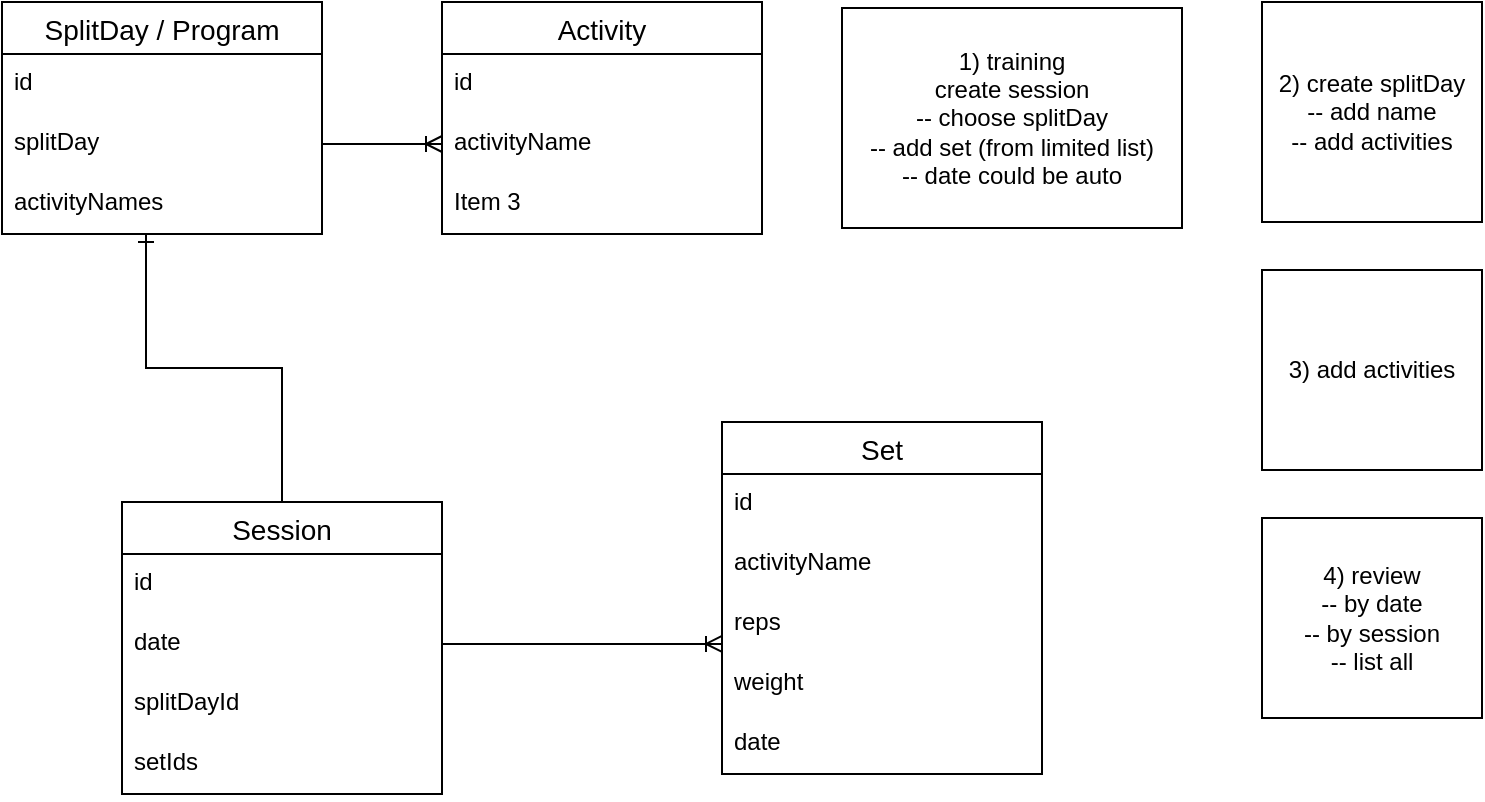 <mxfile version="13.7.3" type="device" pages="7"><diagram name="model" id="e56a1550-8fbb-45ad-956c-1786394a9013"><mxGraphModel dx="772" dy="498" grid="1" gridSize="10" guides="1" tooltips="1" connect="1" arrows="1" fold="1" page="1" pageScale="1" pageWidth="1169" pageHeight="827" background="#ffffff" math="0" shadow="0"><root><mxCell id="0"/><mxCell id="1" parent="0"/><mxCell id="hxeXCQE0rkDDmRdpliMv-6" value="SplitDay / Program" style="swimlane;fontStyle=0;childLayout=stackLayout;horizontal=1;startSize=26;horizontalStack=0;resizeParent=1;resizeParentMax=0;resizeLast=0;collapsible=1;marginBottom=0;align=center;fontSize=14;" vertex="1" parent="1"><mxGeometry x="50" y="180" width="160" height="116" as="geometry"><mxRectangle x="300" y="400" width="150" height="26" as="alternateBounds"/></mxGeometry></mxCell><mxCell id="hxeXCQE0rkDDmRdpliMv-8" value="id" style="text;strokeColor=none;fillColor=none;spacingLeft=4;spacingRight=4;overflow=hidden;rotatable=0;points=[[0,0.5],[1,0.5]];portConstraint=eastwest;fontSize=12;" vertex="1" parent="hxeXCQE0rkDDmRdpliMv-6"><mxGeometry y="26" width="160" height="30" as="geometry"/></mxCell><mxCell id="hxeXCQE0rkDDmRdpliMv-7" value="splitDay" style="text;strokeColor=none;fillColor=none;spacingLeft=4;spacingRight=4;overflow=hidden;rotatable=0;points=[[0,0.5],[1,0.5]];portConstraint=eastwest;fontSize=12;" vertex="1" parent="hxeXCQE0rkDDmRdpliMv-6"><mxGeometry y="56" width="160" height="30" as="geometry"/></mxCell><mxCell id="hxeXCQE0rkDDmRdpliMv-9" value="activityNames&#10;" style="text;strokeColor=none;fillColor=none;spacingLeft=4;spacingRight=4;overflow=hidden;rotatable=0;points=[[0,0.5],[1,0.5]];portConstraint=eastwest;fontSize=12;" vertex="1" parent="hxeXCQE0rkDDmRdpliMv-6"><mxGeometry y="86" width="160" height="30" as="geometry"/></mxCell><mxCell id="hxeXCQE0rkDDmRdpliMv-2" value="Activity" style="swimlane;fontStyle=0;childLayout=stackLayout;horizontal=1;startSize=26;horizontalStack=0;resizeParent=1;resizeParentMax=0;resizeLast=0;collapsible=1;marginBottom=0;align=center;fontSize=14;" vertex="1" parent="1"><mxGeometry x="270" y="180" width="160" height="116" as="geometry"/></mxCell><mxCell id="hxeXCQE0rkDDmRdpliMv-3" value="id" style="text;strokeColor=none;fillColor=none;spacingLeft=4;spacingRight=4;overflow=hidden;rotatable=0;points=[[0,0.5],[1,0.5]];portConstraint=eastwest;fontSize=12;" vertex="1" parent="hxeXCQE0rkDDmRdpliMv-2"><mxGeometry y="26" width="160" height="30" as="geometry"/></mxCell><mxCell id="hxeXCQE0rkDDmRdpliMv-4" value="activityName" style="text;strokeColor=none;fillColor=none;spacingLeft=4;spacingRight=4;overflow=hidden;rotatable=0;points=[[0,0.5],[1,0.5]];portConstraint=eastwest;fontSize=12;" vertex="1" parent="hxeXCQE0rkDDmRdpliMv-2"><mxGeometry y="56" width="160" height="30" as="geometry"/></mxCell><mxCell id="hxeXCQE0rkDDmRdpliMv-5" value="Item 3" style="text;strokeColor=none;fillColor=none;spacingLeft=4;spacingRight=4;overflow=hidden;rotatable=0;points=[[0,0.5],[1,0.5]];portConstraint=eastwest;fontSize=12;" vertex="1" parent="hxeXCQE0rkDDmRdpliMv-2"><mxGeometry y="86" width="160" height="30" as="geometry"/></mxCell><mxCell id="hxeXCQE0rkDDmRdpliMv-10" value="Set" style="swimlane;fontStyle=0;childLayout=stackLayout;horizontal=1;startSize=26;horizontalStack=0;resizeParent=1;resizeParentMax=0;resizeLast=0;collapsible=1;marginBottom=0;align=center;fontSize=14;" vertex="1" parent="1"><mxGeometry x="410" y="390" width="160" height="176" as="geometry"><mxRectangle x="100" y="320" width="80" height="26" as="alternateBounds"/></mxGeometry></mxCell><mxCell id="hxeXCQE0rkDDmRdpliMv-11" value="id" style="text;strokeColor=none;fillColor=none;spacingLeft=4;spacingRight=4;overflow=hidden;rotatable=0;points=[[0,0.5],[1,0.5]];portConstraint=eastwest;fontSize=12;" vertex="1" parent="hxeXCQE0rkDDmRdpliMv-10"><mxGeometry y="26" width="160" height="30" as="geometry"/></mxCell><mxCell id="hxeXCQE0rkDDmRdpliMv-13" value="activityName" style="text;strokeColor=none;fillColor=none;spacingLeft=4;spacingRight=4;overflow=hidden;rotatable=0;points=[[0,0.5],[1,0.5]];portConstraint=eastwest;fontSize=12;" vertex="1" parent="hxeXCQE0rkDDmRdpliMv-10"><mxGeometry y="56" width="160" height="30" as="geometry"/></mxCell><mxCell id="hxeXCQE0rkDDmRdpliMv-17" value="reps" style="text;strokeColor=none;fillColor=none;spacingLeft=4;spacingRight=4;overflow=hidden;rotatable=0;points=[[0,0.5],[1,0.5]];portConstraint=eastwest;fontSize=12;" vertex="1" parent="hxeXCQE0rkDDmRdpliMv-10"><mxGeometry y="86" width="160" height="30" as="geometry"/></mxCell><mxCell id="hxeXCQE0rkDDmRdpliMv-18" value="weight" style="text;strokeColor=none;fillColor=none;spacingLeft=4;spacingRight=4;overflow=hidden;rotatable=0;points=[[0,0.5],[1,0.5]];portConstraint=eastwest;fontSize=12;" vertex="1" parent="hxeXCQE0rkDDmRdpliMv-10"><mxGeometry y="116" width="160" height="30" as="geometry"/></mxCell><mxCell id="hxeXCQE0rkDDmRdpliMv-12" value="date" style="text;strokeColor=none;fillColor=none;spacingLeft=4;spacingRight=4;overflow=hidden;rotatable=0;points=[[0,0.5],[1,0.5]];portConstraint=eastwest;fontSize=12;" vertex="1" parent="hxeXCQE0rkDDmRdpliMv-10"><mxGeometry y="146" width="160" height="30" as="geometry"/></mxCell><mxCell id="hxeXCQE0rkDDmRdpliMv-29" style="edgeStyle=orthogonalEdgeStyle;rounded=0;orthogonalLoop=1;jettySize=auto;html=1;exitX=0.5;exitY=0;exitDx=0;exitDy=0;entryX=0.45;entryY=1;entryDx=0;entryDy=0;entryPerimeter=0;endArrow=ERone;endFill=0;" edge="1" parent="1" source="hxeXCQE0rkDDmRdpliMv-23" target="hxeXCQE0rkDDmRdpliMv-9"><mxGeometry relative="1" as="geometry"/></mxCell><mxCell id="hxeXCQE0rkDDmRdpliMv-23" value="Session" style="swimlane;fontStyle=0;childLayout=stackLayout;horizontal=1;startSize=26;horizontalStack=0;resizeParent=1;resizeParentMax=0;resizeLast=0;collapsible=1;marginBottom=0;align=center;fontSize=14;" vertex="1" parent="1"><mxGeometry x="110" y="430" width="160" height="146" as="geometry"/></mxCell><mxCell id="hxeXCQE0rkDDmRdpliMv-24" value="id" style="text;strokeColor=none;fillColor=none;spacingLeft=4;spacingRight=4;overflow=hidden;rotatable=0;points=[[0,0.5],[1,0.5]];portConstraint=eastwest;fontSize=12;" vertex="1" parent="hxeXCQE0rkDDmRdpliMv-23"><mxGeometry y="26" width="160" height="30" as="geometry"/></mxCell><mxCell id="hxeXCQE0rkDDmRdpliMv-25" value="date" style="text;strokeColor=none;fillColor=none;spacingLeft=4;spacingRight=4;overflow=hidden;rotatable=0;points=[[0,0.5],[1,0.5]];portConstraint=eastwest;fontSize=12;" vertex="1" parent="hxeXCQE0rkDDmRdpliMv-23"><mxGeometry y="56" width="160" height="30" as="geometry"/></mxCell><mxCell id="hxeXCQE0rkDDmRdpliMv-26" value="splitDayId" style="text;strokeColor=none;fillColor=none;spacingLeft=4;spacingRight=4;overflow=hidden;rotatable=0;points=[[0,0.5],[1,0.5]];portConstraint=eastwest;fontSize=12;" vertex="1" parent="hxeXCQE0rkDDmRdpliMv-23"><mxGeometry y="86" width="160" height="30" as="geometry"/></mxCell><mxCell id="LefXCRgJkV4WbZmMRyTQ-2" value="setIds" style="text;strokeColor=none;fillColor=none;spacingLeft=4;spacingRight=4;overflow=hidden;rotatable=0;points=[[0,0.5],[1,0.5]];portConstraint=eastwest;fontSize=12;" vertex="1" parent="hxeXCQE0rkDDmRdpliMv-23"><mxGeometry y="116" width="160" height="30" as="geometry"/></mxCell><mxCell id="hxeXCQE0rkDDmRdpliMv-28" style="edgeStyle=orthogonalEdgeStyle;rounded=0;orthogonalLoop=1;jettySize=auto;html=1;endArrow=ERoneToMany;endFill=0;" edge="1" parent="1" source="hxeXCQE0rkDDmRdpliMv-7" target="hxeXCQE0rkDDmRdpliMv-4"><mxGeometry relative="1" as="geometry"/></mxCell><mxCell id="hxeXCQE0rkDDmRdpliMv-30" style="edgeStyle=orthogonalEdgeStyle;rounded=0;orthogonalLoop=1;jettySize=auto;html=1;exitX=1;exitY=0.5;exitDx=0;exitDy=0;entryX=0;entryY=0.833;entryDx=0;entryDy=0;entryPerimeter=0;endArrow=ERoneToMany;endFill=0;" edge="1" parent="1" source="hxeXCQE0rkDDmRdpliMv-25" target="hxeXCQE0rkDDmRdpliMv-17"><mxGeometry relative="1" as="geometry"/></mxCell><mxCell id="hxeXCQE0rkDDmRdpliMv-31" value="1) training&lt;br&gt;create session&lt;br&gt;-- choose splitDay&lt;br&gt;-- add set (from limited list)&lt;br&gt;-- date could be auto" style="text;html=1;align=center;verticalAlign=middle;whiteSpace=wrap;rounded=0;strokeColor=#000000;" vertex="1" parent="1"><mxGeometry x="470" y="183" width="170" height="110" as="geometry"/></mxCell><mxCell id="hxeXCQE0rkDDmRdpliMv-32" value="2) create splitDay&lt;br&gt;-- add name&lt;br&gt;-- add activities" style="text;html=1;fillColor=none;align=center;verticalAlign=middle;whiteSpace=wrap;rounded=0;strokeColor=#000000;" vertex="1" parent="1"><mxGeometry x="680" y="180" width="110" height="110" as="geometry"/></mxCell><mxCell id="hxeXCQE0rkDDmRdpliMv-33" value="3) add activities" style="text;html=1;fillColor=none;align=center;verticalAlign=middle;whiteSpace=wrap;rounded=0;strokeColor=#000000;" vertex="1" parent="1"><mxGeometry x="680" y="314" width="110" height="100" as="geometry"/></mxCell><mxCell id="hxeXCQE0rkDDmRdpliMv-34" value="4) review&lt;br&gt;-- by date&lt;br&gt;-- by session&lt;br&gt;-- list all" style="text;html=1;fillColor=none;align=center;verticalAlign=middle;whiteSpace=wrap;rounded=0;strokeColor=#000000;" vertex="1" parent="1"><mxGeometry x="680" y="438" width="110" height="100" as="geometry"/></mxCell></root></mxGraphModel></diagram><diagram id="U29WNVUZx1ff4oOLxDIB" name="flow"><mxGraphModel dx="772" dy="498" grid="1" gridSize="10" guides="1" tooltips="1" connect="1" arrows="1" fold="1" page="1" pageScale="1" pageWidth="1169" pageHeight="827" math="0" shadow="0"><root><mxCell id="My7EtvbZ8KeSPH-eUlnA-0"/><mxCell id="My7EtvbZ8KeSPH-eUlnA-1" parent="My7EtvbZ8KeSPH-eUlnA-0"/><mxCell id="RtLiCF720VsMJIzjcO2P-3" style="edgeStyle=orthogonalEdgeStyle;rounded=0;orthogonalLoop=1;jettySize=auto;html=1;exitX=1;exitY=0.5;exitDx=0;exitDy=0;entryX=0;entryY=0.5;entryDx=0;entryDy=0;endArrow=classicThin;endFill=1;" edge="1" parent="My7EtvbZ8KeSPH-eUlnA-1" source="My7EtvbZ8KeSPH-eUlnA-2" target="My7EtvbZ8KeSPH-eUlnA-3"><mxGeometry relative="1" as="geometry"/></mxCell><mxCell id="My7EtvbZ8KeSPH-eUlnA-2" value="Choose train&lt;br&gt;" style="rounded=0;whiteSpace=wrap;html=1;strokeColor=#000000;" vertex="1" parent="My7EtvbZ8KeSPH-eUlnA-1"><mxGeometry x="100" y="80" width="120" height="60" as="geometry"/></mxCell><mxCell id="RtLiCF720VsMJIzjcO2P-4" style="edgeStyle=orthogonalEdgeStyle;rounded=0;orthogonalLoop=1;jettySize=auto;html=1;exitX=1;exitY=0.5;exitDx=0;exitDy=0;entryX=0;entryY=0.5;entryDx=0;entryDy=0;endArrow=classicThin;endFill=1;" edge="1" parent="My7EtvbZ8KeSPH-eUlnA-1" source="My7EtvbZ8KeSPH-eUlnA-3" target="My7EtvbZ8KeSPH-eUlnA-4"><mxGeometry relative="1" as="geometry"/></mxCell><mxCell id="RtLiCF720VsMJIzjcO2P-8" style="edgeStyle=orthogonalEdgeStyle;rounded=0;orthogonalLoop=1;jettySize=auto;html=1;exitX=0.5;exitY=1;exitDx=0;exitDy=0;entryX=0.5;entryY=0;entryDx=0;entryDy=0;endArrow=classicThin;endFill=1;" edge="1" parent="My7EtvbZ8KeSPH-eUlnA-1" source="My7EtvbZ8KeSPH-eUlnA-3" target="My7EtvbZ8KeSPH-eUlnA-5"><mxGeometry relative="1" as="geometry"/></mxCell><mxCell id="My7EtvbZ8KeSPH-eUlnA-3" value="Choose split day" style="rounded=0;whiteSpace=wrap;html=1;strokeColor=#000000;" vertex="1" parent="My7EtvbZ8KeSPH-eUlnA-1"><mxGeometry x="260" y="80" width="120" height="60" as="geometry"/></mxCell><mxCell id="My7EtvbZ8KeSPH-eUlnA-4" value="Record Set" style="rounded=0;whiteSpace=wrap;html=1;strokeColor=#000000;" vertex="1" parent="My7EtvbZ8KeSPH-eUlnA-1"><mxGeometry x="420" y="80" width="120" height="60" as="geometry"/></mxCell><mxCell id="RtLiCF720VsMJIzjcO2P-5" style="edgeStyle=orthogonalEdgeStyle;rounded=0;orthogonalLoop=1;jettySize=auto;html=1;exitX=1;exitY=0.5;exitDx=0;exitDy=0;entryX=0;entryY=0.5;entryDx=0;entryDy=0;endArrow=classicThin;endFill=1;" edge="1" parent="My7EtvbZ8KeSPH-eUlnA-1" source="My7EtvbZ8KeSPH-eUlnA-5" target="My7EtvbZ8KeSPH-eUlnA-6"><mxGeometry relative="1" as="geometry"/></mxCell><mxCell id="My7EtvbZ8KeSPH-eUlnA-5" value="Split days" style="rounded=0;whiteSpace=wrap;html=1;strokeColor=#000000;" vertex="1" parent="My7EtvbZ8KeSPH-eUlnA-1"><mxGeometry x="100" y="180" width="120" height="60" as="geometry"/></mxCell><mxCell id="RtLiCF720VsMJIzjcO2P-6" style="edgeStyle=orthogonalEdgeStyle;rounded=0;orthogonalLoop=1;jettySize=auto;html=1;exitX=1;exitY=0.5;exitDx=0;exitDy=0;entryX=0;entryY=0.5;entryDx=0;entryDy=0;endArrow=classicThin;endFill=1;" edge="1" parent="My7EtvbZ8KeSPH-eUlnA-1" source="My7EtvbZ8KeSPH-eUlnA-6" target="My7EtvbZ8KeSPH-eUlnA-7"><mxGeometry relative="1" as="geometry"/></mxCell><mxCell id="My7EtvbZ8KeSPH-eUlnA-6" value="List" style="rounded=0;whiteSpace=wrap;html=1;strokeColor=#000000;" vertex="1" parent="My7EtvbZ8KeSPH-eUlnA-1"><mxGeometry x="260" y="180" width="120" height="60" as="geometry"/></mxCell><mxCell id="RtLiCF720VsMJIzjcO2P-9" style="edgeStyle=orthogonalEdgeStyle;rounded=0;orthogonalLoop=1;jettySize=auto;html=1;exitX=0.5;exitY=0;exitDx=0;exitDy=0;entryX=0.5;entryY=1;entryDx=0;entryDy=0;endArrow=classicThin;endFill=1;" edge="1" parent="My7EtvbZ8KeSPH-eUlnA-1" source="My7EtvbZ8KeSPH-eUlnA-7" target="My7EtvbZ8KeSPH-eUlnA-4"><mxGeometry relative="1" as="geometry"/></mxCell><mxCell id="My7EtvbZ8KeSPH-eUlnA-7" value="Add edit delete" style="rounded=0;whiteSpace=wrap;html=1;strokeColor=#000000;" vertex="1" parent="My7EtvbZ8KeSPH-eUlnA-1"><mxGeometry x="420" y="180" width="120" height="60" as="geometry"/></mxCell><mxCell id="RtLiCF720VsMJIzjcO2P-7" style="edgeStyle=orthogonalEdgeStyle;rounded=0;orthogonalLoop=1;jettySize=auto;html=1;exitX=1;exitY=0.5;exitDx=0;exitDy=0;entryX=0;entryY=0.5;entryDx=0;entryDy=0;endArrow=classicThin;endFill=1;" edge="1" parent="My7EtvbZ8KeSPH-eUlnA-1" source="RtLiCF720VsMJIzjcO2P-0" target="RtLiCF720VsMJIzjcO2P-1"><mxGeometry relative="1" as="geometry"/></mxCell><mxCell id="RtLiCF720VsMJIzjcO2P-0" value="Sessions - choose date" style="rounded=0;whiteSpace=wrap;html=1;strokeColor=#000000;" vertex="1" parent="My7EtvbZ8KeSPH-eUlnA-1"><mxGeometry x="100" y="330" width="120" height="60" as="geometry"/></mxCell><mxCell id="RtLiCF720VsMJIzjcO2P-2" style="edgeStyle=orthogonalEdgeStyle;rounded=0;orthogonalLoop=1;jettySize=auto;html=1;entryX=0;entryY=0.5;entryDx=0;entryDy=0;endArrow=classicThin;endFill=1;exitX=0.567;exitY=-0.033;exitDx=0;exitDy=0;exitPerimeter=0;" edge="1" parent="My7EtvbZ8KeSPH-eUlnA-1" source="RtLiCF720VsMJIzjcO2P-1" target="My7EtvbZ8KeSPH-eUlnA-5"><mxGeometry relative="1" as="geometry"><mxPoint x="330" y="280" as="sourcePoint"/><Array as="points"><mxPoint x="328" y="280"/><mxPoint x="80" y="280"/><mxPoint x="80" y="210"/></Array></mxGeometry></mxCell><mxCell id="RtLiCF720VsMJIzjcO2P-1" value="shows date, split day" style="rounded=0;whiteSpace=wrap;html=1;strokeColor=#000000;" vertex="1" parent="My7EtvbZ8KeSPH-eUlnA-1"><mxGeometry x="260" y="330" width="120" height="60" as="geometry"/></mxCell></root></mxGraphModel></diagram><diagram id="RTrsJOplxL_eZvSZX3Y9" name="page1"><mxGraphModel dx="772" dy="498" grid="1" gridSize="10" guides="1" tooltips="1" connect="1" arrows="1" fold="1" page="1" pageScale="1" pageWidth="1169" pageHeight="827" math="0" shadow="0"><root><mxCell id="L7fgd6xbtERkg5NQwa5y-0"/><mxCell id="L7fgd6xbtERkg5NQwa5y-1" parent="L7fgd6xbtERkg5NQwa5y-0"/><mxCell id="L7fgd6xbtERkg5NQwa5y-2" value="Nav" style="rounded=0;whiteSpace=wrap;html=1;strokeColor=#000000;" vertex="1" parent="L7fgd6xbtERkg5NQwa5y-1"><mxGeometry x="140" y="60" width="500" height="80" as="geometry"/></mxCell><mxCell id="L7fgd6xbtERkg5NQwa5y-3" value="New Session Button" style="rounded=0;whiteSpace=wrap;html=1;strokeColor=#000000;" vertex="1" parent="L7fgd6xbtERkg5NQwa5y-1"><mxGeometry x="140" y="160" width="500" height="60" as="geometry"/></mxCell><mxCell id="mWzNR6Pv6qsqAR--Gqvc-0" value="Last Session (Newest first) - Program Day - Date" style="rounded=0;whiteSpace=wrap;html=1;strokeColor=#000000;" vertex="1" parent="L7fgd6xbtERkg5NQwa5y-1"><mxGeometry x="140" y="230" width="500" height="160" as="geometry"/></mxCell><mxCell id="xDu4eCL0ooMmkLbVuh7o-0" value="More sessions" style="rounded=0;whiteSpace=wrap;html=1;strokeColor=#000000;" vertex="1" parent="L7fgd6xbtERkg5NQwa5y-1"><mxGeometry x="140" y="400" width="500" height="60" as="geometry"/></mxCell></root></mxGraphModel></diagram><diagram name="Record Session" id="g1uLQK70Z5dRj5o9NpPL"><mxGraphModel dx="772" dy="498" grid="1" gridSize="10" guides="1" tooltips="1" connect="1" arrows="1" fold="1" page="1" pageScale="1" pageWidth="1169" pageHeight="827" math="0" shadow="0"><root><mxCell id="jG9jWFYFfxTYj_QfUqsw-0"/><mxCell id="jG9jWFYFfxTYj_QfUqsw-1" parent="jG9jWFYFfxTYj_QfUqsw-0"/><mxCell id="jG9jWFYFfxTYj_QfUqsw-2" value="Nav" style="rounded=0;whiteSpace=wrap;html=1;strokeColor=#000000;" vertex="1" parent="jG9jWFYFfxTYj_QfUqsw-1"><mxGeometry x="140" y="60" width="500" height="80" as="geometry"/></mxCell><mxCell id="jG9jWFYFfxTYj_QfUqsw-3" value="Choose Program - shoulders / push / pull (drop down)" style="rounded=0;whiteSpace=wrap;html=1;strokeColor=#000000;" vertex="1" parent="jG9jWFYFfxTYj_QfUqsw-1"><mxGeometry x="140" y="150" width="350" height="60" as="geometry"/></mxCell><mxCell id="jG9jWFYFfxTYj_QfUqsw-4" value="Activity" style="rounded=0;whiteSpace=wrap;html=1;strokeColor=#000000;" vertex="1" parent="jG9jWFYFfxTYj_QfUqsw-1"><mxGeometry x="280" y="230" width="70" height="50" as="geometry"/></mxCell><mxCell id="jG9jWFYFfxTYj_QfUqsw-5" value="Add new program" style="rounded=0;whiteSpace=wrap;html=1;strokeColor=#000000;" vertex="1" parent="jG9jWFYFfxTYj_QfUqsw-1"><mxGeometry x="500" y="150" width="140" height="60" as="geometry"/></mxCell><mxCell id="jG9jWFYFfxTYj_QfUqsw-6" value="Reps" style="rounded=0;whiteSpace=wrap;html=1;strokeColor=#000000;" vertex="1" parent="jG9jWFYFfxTYj_QfUqsw-1"><mxGeometry x="370" y="230" width="60" height="50" as="geometry"/></mxCell><mxCell id="jG9jWFYFfxTYj_QfUqsw-7" value="Weight" style="rounded=0;whiteSpace=wrap;html=1;strokeColor=#000000;" vertex="1" parent="jG9jWFYFfxTYj_QfUqsw-1"><mxGeometry x="440" y="230" width="60" height="50" as="geometry"/></mxCell><mxCell id="jG9jWFYFfxTYj_QfUqsw-8" value="Del -" style="rounded=0;whiteSpace=wrap;html=1;strokeColor=#000000;" vertex="1" parent="jG9jWFYFfxTYj_QfUqsw-1"><mxGeometry x="580" y="230" width="60" height="50" as="geometry"/></mxCell><mxCell id="jG9jWFYFfxTYj_QfUqsw-9" value="Copy" style="rounded=0;whiteSpace=wrap;html=1;strokeColor=#000000;" vertex="1" parent="jG9jWFYFfxTYj_QfUqsw-1"><mxGeometry x="510" y="230" width="60" height="50" as="geometry"/></mxCell><mxCell id="jG9jWFYFfxTYj_QfUqsw-10" value="Date" style="rounded=0;whiteSpace=wrap;html=1;strokeColor=#000000;" vertex="1" parent="jG9jWFYFfxTYj_QfUqsw-1"><mxGeometry x="190" y="230" width="80" height="50" as="geometry"/></mxCell><mxCell id="jG9jWFYFfxTYj_QfUqsw-11" value="Activity" style="rounded=0;whiteSpace=wrap;html=1;strokeColor=#000000;" vertex="1" parent="jG9jWFYFfxTYj_QfUqsw-1"><mxGeometry x="280" y="290" width="70" height="50" as="geometry"/></mxCell><mxCell id="jG9jWFYFfxTYj_QfUqsw-12" value="Reps" style="rounded=0;whiteSpace=wrap;html=1;strokeColor=#000000;" vertex="1" parent="jG9jWFYFfxTYj_QfUqsw-1"><mxGeometry x="370" y="290" width="60" height="50" as="geometry"/></mxCell><mxCell id="jG9jWFYFfxTYj_QfUqsw-13" value="Weight" style="rounded=0;whiteSpace=wrap;html=1;strokeColor=#000000;" vertex="1" parent="jG9jWFYFfxTYj_QfUqsw-1"><mxGeometry x="440" y="290" width="60" height="50" as="geometry"/></mxCell><mxCell id="jG9jWFYFfxTYj_QfUqsw-14" value="Del -" style="rounded=0;whiteSpace=wrap;html=1;strokeColor=#000000;" vertex="1" parent="jG9jWFYFfxTYj_QfUqsw-1"><mxGeometry x="580" y="290" width="60" height="50" as="geometry"/></mxCell><mxCell id="jG9jWFYFfxTYj_QfUqsw-15" value="Copy" style="rounded=0;whiteSpace=wrap;html=1;strokeColor=#000000;" vertex="1" parent="jG9jWFYFfxTYj_QfUqsw-1"><mxGeometry x="510" y="290" width="60" height="50" as="geometry"/></mxCell><mxCell id="jG9jWFYFfxTYj_QfUqsw-16" value="Date" style="rounded=0;whiteSpace=wrap;html=1;strokeColor=#000000;" vertex="1" parent="jG9jWFYFfxTYj_QfUqsw-1"><mxGeometry x="190" y="290" width="80" height="50" as="geometry"/></mxCell><mxCell id="jG9jWFYFfxTYj_QfUqsw-17" value="1&lt;span style=&quot;color: rgba(0 , 0 , 0 , 0) ; font-family: monospace ; font-size: 0px&quot;&gt;%3CmxGraphModel%3E%3Croot%3E%3CmxCell%20id%3D%220%22%2F%3E%3CmxCell%20id%3D%221%22%20parent%3D%220%22%2F%3E%3CmxCell%20id%3D%222%22%20value%3D%22Activity%22%20style%3D%22rounded%3D0%3BwhiteSpace%3Dwrap%3Bhtml%3D1%3BstrokeColor%3D%23000000%3B%22%20vertex%3D%221%22%20parent%3D%221%22%3E%3CmxGeometry%20x%3D%22230%22%20y%3D%22230%22%20width%3D%22120%22%20height%3D%2250%22%20as%3D%22geometry%22%2F%3E%3C%2FmxCell%3E%3CmxCell%20id%3D%223%22%20value%3D%22Reps%22%20style%3D%22rounded%3D0%3BwhiteSpace%3Dwrap%3Bhtml%3D1%3BstrokeColor%3D%23000000%3B%22%20vertex%3D%221%22%20parent%3D%221%22%3E%3CmxGeometry%20x%3D%22370%22%20y%3D%22230%22%20width%3D%2260%22%20height%3D%2250%22%20as%3D%22geometry%22%2F%3E%3C%2FmxCell%3E%3CmxCell%20id%3D%224%22%20value%3D%22Weight%22%20style%3D%22rounded%3D0%3BwhiteSpace%3Dwrap%3Bhtml%3D1%3BstrokeColor%3D%23000000%3B%22%20vertex%3D%221%22%20parent%3D%221%22%3E%3CmxGeometry%20x%3D%22440%22%20y%3D%22230%22%20width%3D%2260%22%20height%3D%2250%22%20as%3D%22geometry%22%2F%3E%3C%2FmxCell%3E%3CmxCell%20id%3D%225%22%20value%3D%22Add%20%2B%22%20style%3D%22rounded%3D0%3BwhiteSpace%3Dwrap%3Bhtml%3D1%3BstrokeColor%3D%23000000%3B%22%20vertex%3D%221%22%20parent%3D%221%22%3E%3CmxGeometry%20x%3D%22580%22%20y%3D%22230%22%20width%3D%2260%22%20height%3D%2250%22%20as%3D%22geometry%22%2F%3E%3C%2FmxCell%3E%3CmxCell%20id%3D%226%22%20value%3D%22Copy%22%20style%3D%22rounded%3D0%3BwhiteSpace%3Dwrap%3Bhtml%3D1%3BstrokeColor%3D%23000000%3B%22%20vertex%3D%221%22%20parent%3D%221%22%3E%3CmxGeometry%20x%3D%22510%22%20y%3D%22230%22%20width%3D%2260%22%20height%3D%2250%22%20as%3D%22geometry%22%2F%3E%3C%2FmxCell%3E%3CmxCell%20id%3D%227%22%20value%3D%22Date%22%20style%3D%22rounded%3D0%3BwhiteSpace%3Dwrap%3Bhtml%3D1%3BstrokeColor%3D%23000000%3B%22%20vertex%3D%221%22%20parent%3D%221%22%3E%3CmxGeometry%20x%3D%22140%22%20y%3D%22230%22%20width%3D%2280%22%20height%3D%2250%22%20as%3D%22geometry%22%2F%3E%3C%2FmxCell%3E%3C%2Froot%3E%3C%2FmxGraphModel%3E&lt;/span&gt;" style="rounded=0;whiteSpace=wrap;html=1;strokeColor=#000000;" vertex="1" parent="jG9jWFYFfxTYj_QfUqsw-1"><mxGeometry x="140" y="230" width="40" height="50" as="geometry"/></mxCell><mxCell id="jG9jWFYFfxTYj_QfUqsw-19" value="2" style="rounded=0;whiteSpace=wrap;html=1;strokeColor=#000000;" vertex="1" parent="jG9jWFYFfxTYj_QfUqsw-1"><mxGeometry x="140" y="290" width="40" height="50" as="geometry"/></mxCell><mxCell id="_OjfsxSXqWcUH0gNsbwm-0" value="Add +" style="rounded=0;whiteSpace=wrap;html=1;strokeColor=#000000;" vertex="1" parent="jG9jWFYFfxTYj_QfUqsw-1"><mxGeometry x="140" y="350" width="500" height="50" as="geometry"/></mxCell></root></mxGraphModel></diagram><diagram name="List splitdays" id="QL9qJyot4Y0d1p7VIsAH"><mxGraphModel dx="772" dy="498" grid="1" gridSize="10" guides="1" tooltips="1" connect="1" arrows="1" fold="1" page="1" pageScale="1" pageWidth="1169" pageHeight="827" math="0" shadow="0"><root><mxCell id="hhI-b0_H9B6Qmr5LUZBL-0"/><mxCell id="hhI-b0_H9B6Qmr5LUZBL-1" parent="hhI-b0_H9B6Qmr5LUZBL-0"/><mxCell id="hhI-b0_H9B6Qmr5LUZBL-2" value="Nav" style="rounded=0;whiteSpace=wrap;html=1;strokeColor=#000000;" vertex="1" parent="hhI-b0_H9B6Qmr5LUZBL-1"><mxGeometry x="140" y="60" width="500" height="80" as="geometry"/></mxCell><mxCell id="hhI-b0_H9B6Qmr5LUZBL-3" value="Shoulders" style="rounded=0;whiteSpace=wrap;html=1;strokeColor=#000000;" vertex="1" parent="hhI-b0_H9B6Qmr5LUZBL-1"><mxGeometry x="140" y="150" width="500" height="60" as="geometry"/></mxCell><mxCell id="hhI-b0_H9B6Qmr5LUZBL-5" value="Activity" style="rounded=0;whiteSpace=wrap;html=1;strokeColor=#000000;" vertex="1" parent="hhI-b0_H9B6Qmr5LUZBL-1"><mxGeometry x="140" y="230" width="440" height="60" as="geometry"/></mxCell><mxCell id="hhI-b0_H9B6Qmr5LUZBL-20" value="Remove" style="rounded=0;whiteSpace=wrap;html=1;strokeColor=#000000;" vertex="1" parent="hhI-b0_H9B6Qmr5LUZBL-1"><mxGeometry x="590" y="230" width="50" height="60" as="geometry"/></mxCell><mxCell id="hhI-b0_H9B6Qmr5LUZBL-21" value="Add new activity / dropdown" style="rounded=0;whiteSpace=wrap;html=1;strokeColor=#000000;" vertex="1" parent="hhI-b0_H9B6Qmr5LUZBL-1"><mxGeometry x="140" y="300" width="440" height="60" as="geometry"/></mxCell><mxCell id="hhI-b0_H9B6Qmr5LUZBL-22" value="Add" style="rounded=0;whiteSpace=wrap;html=1;strokeColor=#000000;" vertex="1" parent="hhI-b0_H9B6Qmr5LUZBL-1"><mxGeometry x="590" y="300" width="50" height="60" as="geometry"/></mxCell></root></mxGraphModel></diagram><diagram name="Add program" id="bhAw5nI1XWmzeEUkmiH9"><mxGraphModel dx="772" dy="498" grid="1" gridSize="10" guides="1" tooltips="1" connect="1" arrows="1" fold="1" page="1" pageScale="1" pageWidth="1169" pageHeight="827" math="0" shadow="0"><root><mxCell id="EN835S0pB_qugv7xJARI-0"/><mxCell id="EN835S0pB_qugv7xJARI-1" parent="EN835S0pB_qugv7xJARI-0"/><mxCell id="EN835S0pB_qugv7xJARI-2" value="Nav" style="rounded=0;whiteSpace=wrap;html=1;strokeColor=#000000;" vertex="1" parent="EN835S0pB_qugv7xJARI-1"><mxGeometry x="140" y="60" width="500" height="80" as="geometry"/></mxCell><mxCell id="EN835S0pB_qugv7xJARI-3" value="Program Name dropdown" style="rounded=0;whiteSpace=wrap;html=1;strokeColor=#000000;" vertex="1" parent="EN835S0pB_qugv7xJARI-1"><mxGeometry x="140" y="150" width="350" height="60" as="geometry"/></mxCell><mxCell id="EN835S0pB_qugv7xJARI-5" value="Add activity dropdown" style="rounded=0;whiteSpace=wrap;html=1;strokeColor=#000000;" vertex="1" parent="EN835S0pB_qugv7xJARI-1"><mxGeometry x="500" y="150" width="140" height="60" as="geometry"/></mxCell><mxCell id="IxXRNNJEdU-Z6w-QzX7Y-0" value="Add new program name" style="rounded=0;whiteSpace=wrap;html=1;strokeColor=#000000;" vertex="1" parent="EN835S0pB_qugv7xJARI-1"><mxGeometry x="140" y="230" width="350" height="60" as="geometry"/></mxCell></root></mxGraphModel></diagram><diagram id="xs_AtG7T7Vt5FHQB4bTR" name="Page-6"><mxGraphModel dx="772" dy="498" grid="1" gridSize="10" guides="1" tooltips="1" connect="1" arrows="1" fold="1" page="1" pageScale="1" pageWidth="1169" pageHeight="827" math="0" shadow="0"><root><mxCell id="ZY3A5EMzikoJkDAkV7ox-0"/><mxCell id="ZY3A5EMzikoJkDAkV7ox-1" parent="ZY3A5EMzikoJkDAkV7ox-0"/></root></mxGraphModel></diagram></mxfile>